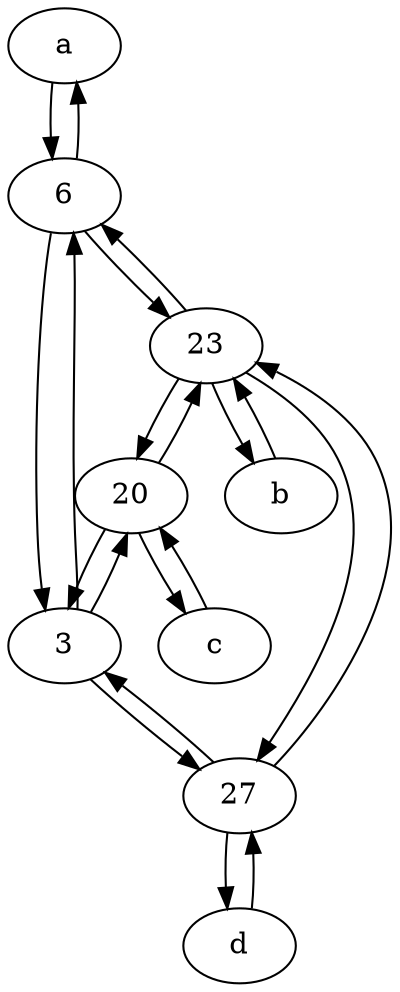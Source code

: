 digraph  {
	a [pos="40,10!"];
	20;
	b [pos="50,20!"];
	c [pos="20,10!"];
	6;
	3;
	23;
	d [pos="20,30!"];
	27;
	27 -> d;
	b -> 23;
	c -> 20;
	6 -> 3;
	d -> 27;
	3 -> 20;
	6 -> 23;
	23 -> 6;
	20 -> 23;
	3 -> 27;
	27 -> 3;
	20 -> c;
	27 -> 23;
	a -> 6;
	6 -> a;
	23 -> 27;
	20 -> 3;
	23 -> b;
	3 -> 6;
	23 -> 20;

	}